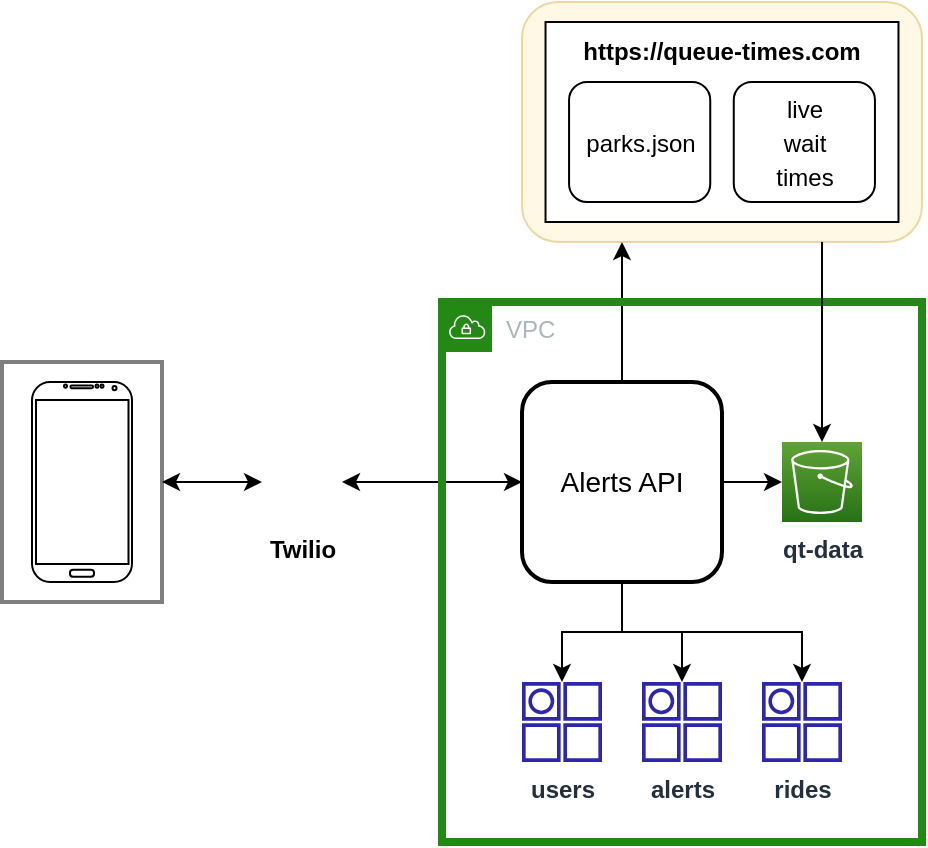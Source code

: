 <mxfile version="17.4.0" type="device"><diagram id="RZxaM3By9RswEtbhgrHv" name="Page-1"><mxGraphModel dx="1360" dy="802" grid="1" gridSize="10" guides="1" tooltips="1" connect="1" arrows="1" fold="1" page="1" pageScale="1" pageWidth="850" pageHeight="1100" math="0" shadow="0"><root><mxCell id="0"/><mxCell id="1" parent="0"/><mxCell id="Vo7EgOyqVpyMQVg8wv-_-6" value="" style="group" parent="1" vertex="1" connectable="0"><mxGeometry x="100" y="220" width="80" height="120" as="geometry"/></mxCell><mxCell id="Vo7EgOyqVpyMQVg8wv-_-5" value="" style="rounded=0;whiteSpace=wrap;html=1;strokeColor=#000000;fillColor=#FFFFFF;strokeWidth=2;opacity=50;" parent="Vo7EgOyqVpyMQVg8wv-_-6" vertex="1"><mxGeometry width="80" height="120" as="geometry"/></mxCell><mxCell id="Vo7EgOyqVpyMQVg8wv-_-2" value="" style="verticalLabelPosition=bottom;verticalAlign=top;html=1;shadow=0;dashed=0;strokeWidth=1;shape=mxgraph.android.phone2;strokeColor=#000000;fillColor=#FFFFFF;" parent="Vo7EgOyqVpyMQVg8wv-_-6" vertex="1"><mxGeometry x="15" y="10" width="50" height="100" as="geometry"/></mxCell><mxCell id="Vo7EgOyqVpyMQVg8wv-_-24" style="edgeStyle=orthogonalEdgeStyle;rounded=0;orthogonalLoop=1;jettySize=auto;html=1;exitX=1;exitY=0.5;exitDx=0;exitDy=0;entryX=0;entryY=0.5;entryDx=0;entryDy=0;fontSize=12;startArrow=classic;startFill=1;" parent="1" source="Vo7EgOyqVpyMQVg8wv-_-19" target="Vo7EgOyqVpyMQVg8wv-_-8" edge="1"><mxGeometry relative="1" as="geometry"/></mxCell><mxCell id="Vo7EgOyqVpyMQVg8wv-_-19" value="&lt;b&gt;&lt;font style=&quot;font-size: 12px&quot;&gt;Twilio&lt;/font&gt;&lt;/b&gt;" style="shape=image;html=1;verticalAlign=top;verticalLabelPosition=bottom;labelBackgroundColor=#ffffff;imageAspect=0;aspect=fixed;image=https://cdn2.iconfinder.com/data/icons/css-vol-3/24/twilio-128.png;fontSize=12;strokeColor=#000000;strokeWidth=4;fillColor=#FFFFFF;" parent="1" vertex="1"><mxGeometry x="230" y="260" width="40" height="40" as="geometry"/></mxCell><mxCell id="Vo7EgOyqVpyMQVg8wv-_-20" style="edgeStyle=orthogonalEdgeStyle;rounded=0;orthogonalLoop=1;jettySize=auto;html=1;exitX=1;exitY=0.5;exitDx=0;exitDy=0;entryX=0;entryY=0.5;entryDx=0;entryDy=0;fontSize=12;startArrow=classic;startFill=1;" parent="1" source="Vo7EgOyqVpyMQVg8wv-_-5" target="Vo7EgOyqVpyMQVg8wv-_-19" edge="1"><mxGeometry relative="1" as="geometry"/></mxCell><mxCell id="Vo7EgOyqVpyMQVg8wv-_-58" style="edgeStyle=orthogonalEdgeStyle;rounded=0;orthogonalLoop=1;jettySize=auto;html=1;exitX=0.5;exitY=1;exitDx=0;exitDy=0;fontSize=14;startArrow=none;startFill=0;" parent="1" source="Vo7EgOyqVpyMQVg8wv-_-8" target="Vo7EgOyqVpyMQVg8wv-_-11" edge="1"><mxGeometry relative="1" as="geometry"/></mxCell><mxCell id="Vo7EgOyqVpyMQVg8wv-_-59" style="edgeStyle=orthogonalEdgeStyle;rounded=0;orthogonalLoop=1;jettySize=auto;html=1;exitX=0.5;exitY=1;exitDx=0;exitDy=0;fontSize=14;startArrow=none;startFill=0;" parent="1" source="Vo7EgOyqVpyMQVg8wv-_-8" target="Vo7EgOyqVpyMQVg8wv-_-12" edge="1"><mxGeometry relative="1" as="geometry"/></mxCell><mxCell id="Vo7EgOyqVpyMQVg8wv-_-60" style="edgeStyle=orthogonalEdgeStyle;rounded=0;orthogonalLoop=1;jettySize=auto;html=1;exitX=1;exitY=0.5;exitDx=0;exitDy=0;entryX=0;entryY=0.5;entryDx=0;entryDy=0;entryPerimeter=0;fontSize=14;startArrow=none;startFill=0;" parent="1" source="Vo7EgOyqVpyMQVg8wv-_-8" target="Vo7EgOyqVpyMQVg8wv-_-42" edge="1"><mxGeometry relative="1" as="geometry"/></mxCell><mxCell id="cpSg1l4Wottsyy7tRf_m-4" style="edgeStyle=orthogonalEdgeStyle;rounded=0;orthogonalLoop=1;jettySize=auto;html=1;exitX=0.5;exitY=1;exitDx=0;exitDy=0;" parent="1" source="Vo7EgOyqVpyMQVg8wv-_-8" target="cpSg1l4Wottsyy7tRf_m-1" edge="1"><mxGeometry relative="1" as="geometry"/></mxCell><mxCell id="XFyGUFhhkm_QTkzbOarX-1" style="edgeStyle=orthogonalEdgeStyle;rounded=0;orthogonalLoop=1;jettySize=auto;html=1;exitX=0.5;exitY=0;exitDx=0;exitDy=0;entryX=0.25;entryY=1;entryDx=0;entryDy=0;" edge="1" parent="1" source="Vo7EgOyqVpyMQVg8wv-_-8" target="Vo7EgOyqVpyMQVg8wv-_-66"><mxGeometry relative="1" as="geometry"/></mxCell><mxCell id="Vo7EgOyqVpyMQVg8wv-_-8" value="&lt;span style=&quot;font-size: 14px&quot;&gt;Alerts API&lt;/span&gt;" style="rounded=1;whiteSpace=wrap;html=1;strokeColor=#000000;strokeWidth=2;fillColor=#FFFFFF;" parent="1" vertex="1"><mxGeometry x="360" y="230" width="100" height="100" as="geometry"/></mxCell><mxCell id="Vo7EgOyqVpyMQVg8wv-_-11" value="&lt;b&gt;&lt;font style=&quot;font-size: 12px&quot;&gt;users&lt;/font&gt;&lt;/b&gt;" style="sketch=0;outlineConnect=0;fontColor=#232F3E;gradientColor=none;fillColor=#2E27AD;strokeColor=none;dashed=0;verticalLabelPosition=bottom;verticalAlign=top;align=center;html=1;fontSize=12;fontStyle=0;aspect=fixed;pointerEvents=1;shape=mxgraph.aws4.attribute;" parent="1" vertex="1"><mxGeometry x="360" y="380" width="40" height="40" as="geometry"/></mxCell><mxCell id="Vo7EgOyqVpyMQVg8wv-_-12" value="&lt;b&gt;&lt;font style=&quot;font-size: 12px&quot;&gt;alerts&lt;br&gt;&lt;/font&gt;&lt;/b&gt;" style="sketch=0;outlineConnect=0;fontColor=#232F3E;gradientColor=none;fillColor=#2E27AD;strokeColor=none;dashed=0;verticalLabelPosition=bottom;verticalAlign=top;align=center;html=1;fontSize=12;fontStyle=0;aspect=fixed;pointerEvents=1;shape=mxgraph.aws4.attribute;" parent="1" vertex="1"><mxGeometry x="420" y="380" width="40" height="40" as="geometry"/></mxCell><mxCell id="Vo7EgOyqVpyMQVg8wv-_-42" value="&lt;b&gt;qt-data&lt;/b&gt;" style="sketch=0;points=[[0,0,0],[0.25,0,0],[0.5,0,0],[0.75,0,0],[1,0,0],[0,1,0],[0.25,1,0],[0.5,1,0],[0.75,1,0],[1,1,0],[0,0.25,0],[0,0.5,0],[0,0.75,0],[1,0.25,0],[1,0.5,0],[1,0.75,0]];outlineConnect=0;fontColor=#232F3E;gradientColor=#60A337;gradientDirection=north;fillColor=#277116;strokeColor=#ffffff;dashed=0;verticalLabelPosition=bottom;verticalAlign=top;align=center;html=1;fontSize=12;fontStyle=0;aspect=fixed;shape=mxgraph.aws4.resourceIcon;resIcon=mxgraph.aws4.s3;labelBackgroundColor=none;" parent="1" vertex="1"><mxGeometry x="490" y="260" width="40" height="40" as="geometry"/></mxCell><mxCell id="Vo7EgOyqVpyMQVg8wv-_-10" value="VPC" style="points=[[0,0],[0.25,0],[0.5,0],[0.75,0],[1,0],[1,0.25],[1,0.5],[1,0.75],[1,1],[0.75,1],[0.5,1],[0.25,1],[0,1],[0,0.75],[0,0.5],[0,0.25]];outlineConnect=0;gradientColor=none;html=1;whiteSpace=wrap;fontSize=12;fontStyle=0;container=0;pointerEvents=0;collapsible=0;recursiveResize=0;shape=mxgraph.aws4.group;grIcon=mxgraph.aws4.group_vpc;strokeColor=#248814;fillColor=none;verticalAlign=top;align=left;spacingLeft=30;fontColor=#AAB7B8;dashed=0;strokeWidth=4;" parent="1" vertex="1"><mxGeometry x="320" y="190" width="240" height="270" as="geometry"/></mxCell><mxCell id="Vo7EgOyqVpyMQVg8wv-_-67" value="" style="group" parent="1" vertex="1" connectable="0"><mxGeometry x="360" y="40" width="200" height="120" as="geometry"/></mxCell><mxCell id="Vo7EgOyqVpyMQVg8wv-_-66" value="" style="rounded=1;whiteSpace=wrap;html=1;labelBackgroundColor=none;fontSize=12;strokeColor=#d6b656;strokeWidth=1;fillColor=#fff2cc;opacity=50;" parent="Vo7EgOyqVpyMQVg8wv-_-67" vertex="1"><mxGeometry width="200" height="120" as="geometry"/></mxCell><mxCell id="Vo7EgOyqVpyMQVg8wv-_-65" value="" style="group;opacity=50;" parent="Vo7EgOyqVpyMQVg8wv-_-67" vertex="1" connectable="0"><mxGeometry x="11.765" y="10" width="176.471" height="100" as="geometry"/></mxCell><mxCell id="Vo7EgOyqVpyMQVg8wv-_-62" value="" style="rounded=0;whiteSpace=wrap;html=1;labelBackgroundColor=none;fontSize=14;strokeColor=default;strokeWidth=1;fillColor=#FFFFFF;" parent="Vo7EgOyqVpyMQVg8wv-_-65" vertex="1"><mxGeometry width="176.471" height="100" as="geometry"/></mxCell><mxCell id="Vo7EgOyqVpyMQVg8wv-_-61" value="&lt;font style=&quot;font-size: 12px&quot;&gt;parks.json&lt;/font&gt;" style="rounded=1;whiteSpace=wrap;html=1;labelBackgroundColor=none;fontSize=14;strokeColor=default;strokeWidth=1;fillColor=#FFFFFF;" parent="Vo7EgOyqVpyMQVg8wv-_-65" vertex="1"><mxGeometry x="11.765" y="30" width="70.588" height="60" as="geometry"/></mxCell><mxCell id="Vo7EgOyqVpyMQVg8wv-_-63" value="&lt;font style=&quot;font-size: 12px&quot;&gt;live&lt;br&gt;wait&lt;br&gt;times&lt;br&gt;&lt;/font&gt;" style="rounded=1;whiteSpace=wrap;html=1;labelBackgroundColor=none;fontSize=14;strokeColor=default;strokeWidth=1;fillColor=#FFFFFF;" parent="Vo7EgOyqVpyMQVg8wv-_-65" vertex="1"><mxGeometry x="94.118" y="30" width="70.588" height="60" as="geometry"/></mxCell><mxCell id="Vo7EgOyqVpyMQVg8wv-_-64" value="&lt;b&gt;https://queue-times.com&lt;/b&gt;" style="text;html=1;strokeColor=none;fillColor=none;align=center;verticalAlign=middle;whiteSpace=wrap;rounded=0;labelBackgroundColor=none;fontSize=12;" parent="Vo7EgOyqVpyMQVg8wv-_-65" vertex="1"><mxGeometry width="176.471" height="30" as="geometry"/></mxCell><mxCell id="Vo7EgOyqVpyMQVg8wv-_-71" style="edgeStyle=orthogonalEdgeStyle;rounded=0;orthogonalLoop=1;jettySize=auto;html=1;exitX=0.75;exitY=1;exitDx=0;exitDy=0;entryX=0.5;entryY=0;entryDx=0;entryDy=0;entryPerimeter=0;fontSize=12;startArrow=none;startFill=0;" parent="1" source="Vo7EgOyqVpyMQVg8wv-_-66" target="Vo7EgOyqVpyMQVg8wv-_-42" edge="1"><mxGeometry relative="1" as="geometry"/></mxCell><mxCell id="cpSg1l4Wottsyy7tRf_m-1" value="&lt;b&gt;&lt;font style=&quot;font-size: 12px&quot;&gt;rides&lt;br&gt;&lt;/font&gt;&lt;/b&gt;" style="sketch=0;outlineConnect=0;fontColor=#232F3E;gradientColor=none;fillColor=#2E27AD;strokeColor=none;dashed=0;verticalLabelPosition=bottom;verticalAlign=top;align=center;html=1;fontSize=12;fontStyle=0;aspect=fixed;pointerEvents=1;shape=mxgraph.aws4.attribute;" parent="1" vertex="1"><mxGeometry x="480" y="380" width="40" height="40" as="geometry"/></mxCell></root></mxGraphModel></diagram></mxfile>
